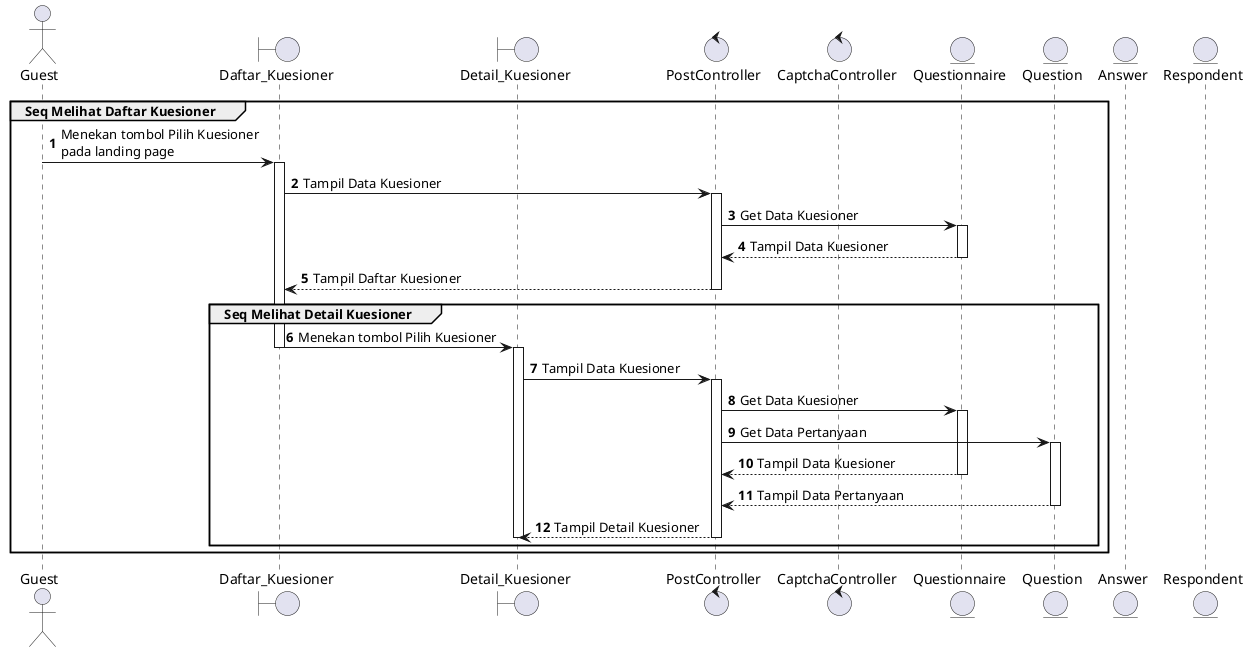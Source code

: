 @startuml Interaction Memilih Kuesioner
autonumber

actor "Guest" as A
boundary "Daftar_Kuesioner" as daftar
boundary "Detail_Kuesioner" as detail    
control "PostController" as pcontrol
control "CaptchaController" as ccontrol
entity "Questionnaire" as q
entity "Question" as qn
entity "Answer" as a
entity "Respondent" as r

group Seq Melihat Daftar Kuesioner
    A -> daftar: Menekan tombol Pilih Kuesioner \npada landing page
    activate daftar
            daftar -> pcontrol: Tampil Data Kuesioner
            activate pcontrol
            pcontrol -> q: Get Data Kuesioner
            activate q
            q --> pcontrol: Tampil Data Kuesioner
            deactivate q
            pcontrol--> daftar: Tampil Daftar Kuesioner
        deactivate pcontrol

    group Seq Melihat Detail Kuesioner
        daftar -> detail: Menekan tombol Pilih Kuesioner
        deactivate daftar
        activate detail
            detail -> pcontrol: Tampil Data Kuesioner
            activate pcontrol
            pcontrol -> q: Get Data Kuesioner
            activate q
            pcontrol -> qn: Get Data Pertanyaan
            activate qn
            q --> pcontrol: Tampil Data Kuesioner
            deactivate q
            qn --> pcontrol: Tampil Data Pertanyaan
            deactivate qn
            pcontrol--> detail: Tampil Detail Kuesioner
            deactivate pcontrol
            deactivate detail
    
    end
end







@enduml